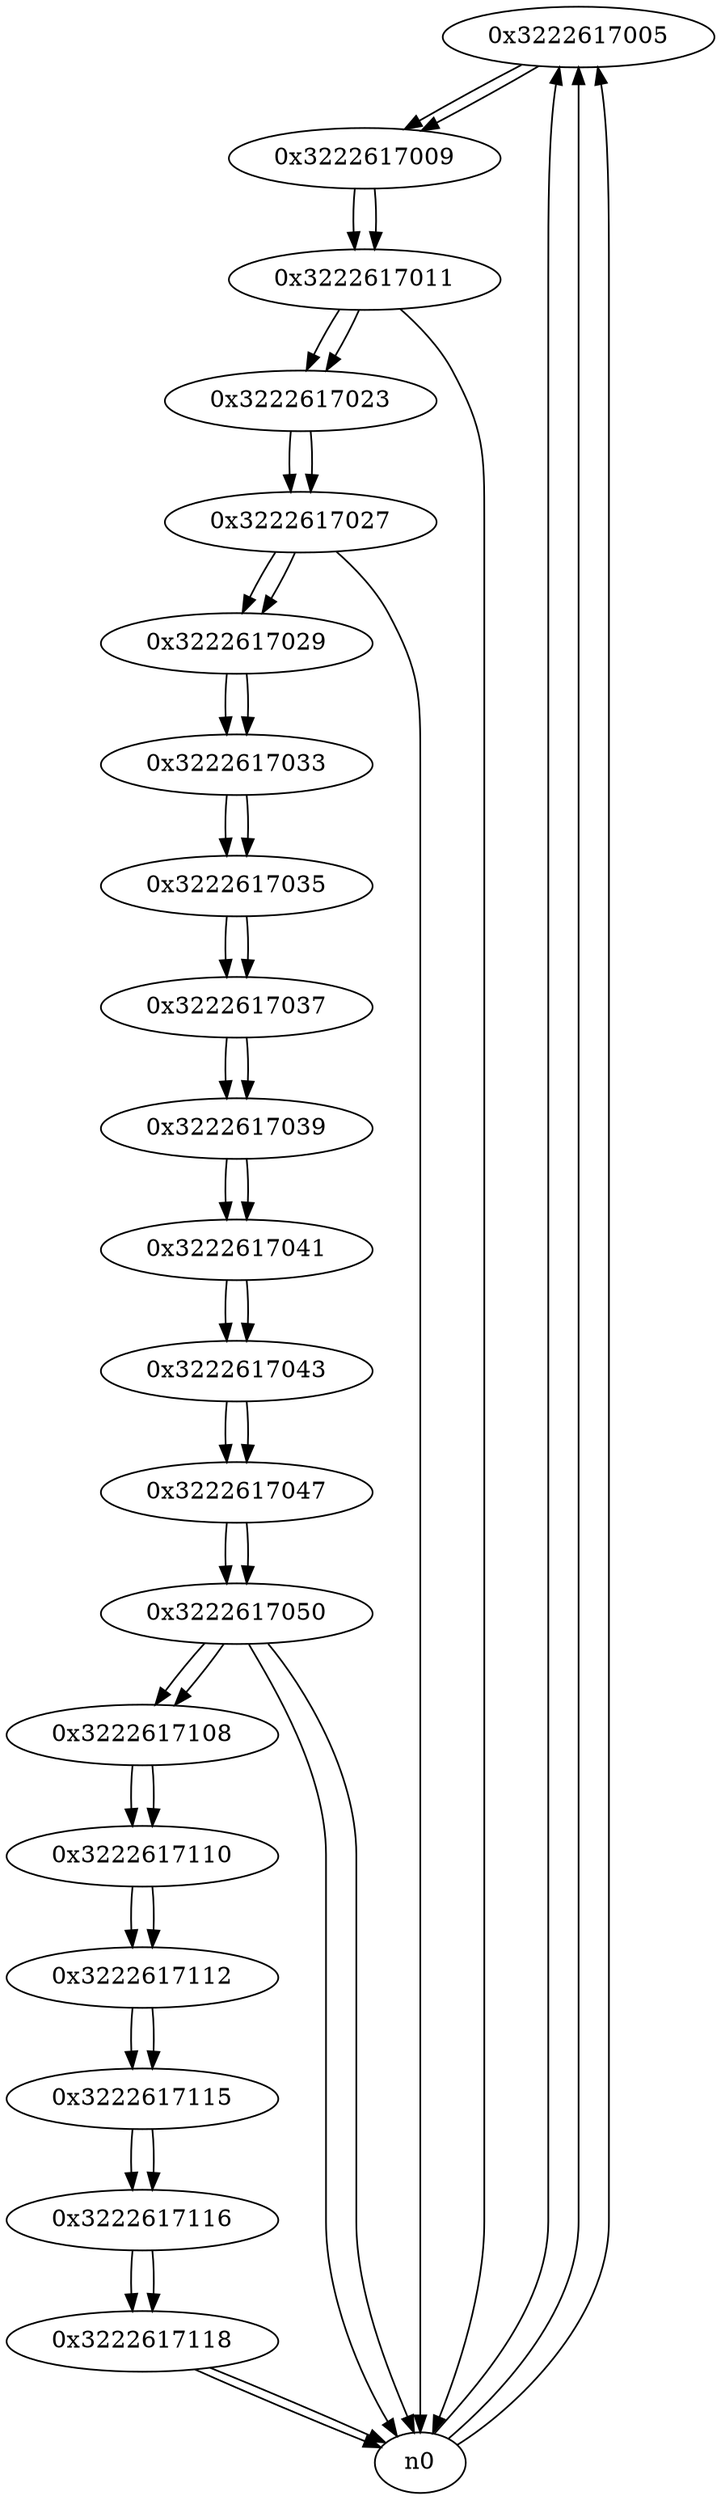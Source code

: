 digraph G{
/* nodes */
  n1 [label="0x3222617005"]
  n2 [label="0x3222617009"]
  n3 [label="0x3222617011"]
  n4 [label="0x3222617023"]
  n5 [label="0x3222617027"]
  n6 [label="0x3222617029"]
  n7 [label="0x3222617033"]
  n8 [label="0x3222617035"]
  n9 [label="0x3222617037"]
  n10 [label="0x3222617039"]
  n11 [label="0x3222617041"]
  n12 [label="0x3222617043"]
  n13 [label="0x3222617047"]
  n14 [label="0x3222617050"]
  n15 [label="0x3222617108"]
  n16 [label="0x3222617110"]
  n17 [label="0x3222617112"]
  n18 [label="0x3222617115"]
  n19 [label="0x3222617116"]
  n20 [label="0x3222617118"]
/* edges */
n1 -> n2;
n0 -> n1;
n0 -> n1;
n0 -> n1;
n2 -> n3;
n1 -> n2;
n3 -> n4;
n3 -> n0;
n2 -> n3;
n4 -> n5;
n3 -> n4;
n5 -> n6;
n5 -> n0;
n4 -> n5;
n6 -> n7;
n5 -> n6;
n7 -> n8;
n6 -> n7;
n8 -> n9;
n7 -> n8;
n9 -> n10;
n8 -> n9;
n10 -> n11;
n9 -> n10;
n11 -> n12;
n10 -> n11;
n12 -> n13;
n11 -> n12;
n13 -> n14;
n12 -> n13;
n14 -> n15;
n14 -> n0;
n14 -> n0;
n13 -> n14;
n15 -> n16;
n14 -> n15;
n16 -> n17;
n15 -> n16;
n17 -> n18;
n16 -> n17;
n18 -> n19;
n17 -> n18;
n19 -> n20;
n18 -> n19;
n20 -> n0;
n20 -> n0;
n19 -> n20;
}
